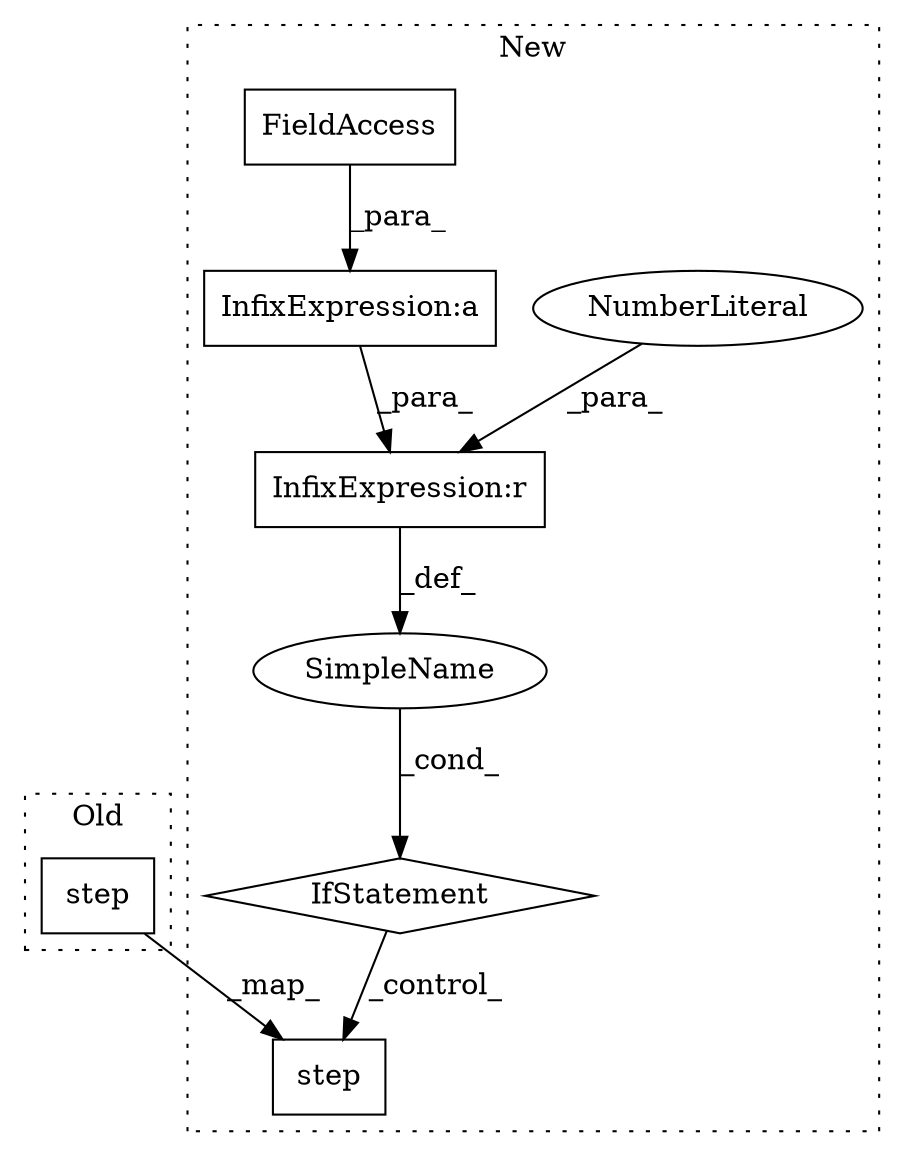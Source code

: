 digraph G {
subgraph cluster0 {
1 [label="step" a="32" s="37336" l="6" shape="box"];
label = "Old";
style="dotted";
}
subgraph cluster1 {
2 [label="step" a="32" s="37741" l="6" shape="box"];
3 [label="IfStatement" a="25" s="37668,37714" l="4,2" shape="diamond"];
4 [label="SimpleName" a="42" s="" l="" shape="ellipse"];
5 [label="InfixExpression:r" a="27" s="37709" l="4" shape="box"];
6 [label="NumberLiteral" a="34" s="37713" l="1" shape="ellipse"];
7 [label="InfixExpression:a" a="27" s="37686" l="3" shape="box"];
8 [label="FieldAccess" a="22" s="37689" l="19" shape="box"];
label = "New";
style="dotted";
}
1 -> 2 [label="_map_"];
3 -> 2 [label="_control_"];
4 -> 3 [label="_cond_"];
5 -> 4 [label="_def_"];
6 -> 5 [label="_para_"];
7 -> 5 [label="_para_"];
8 -> 7 [label="_para_"];
}